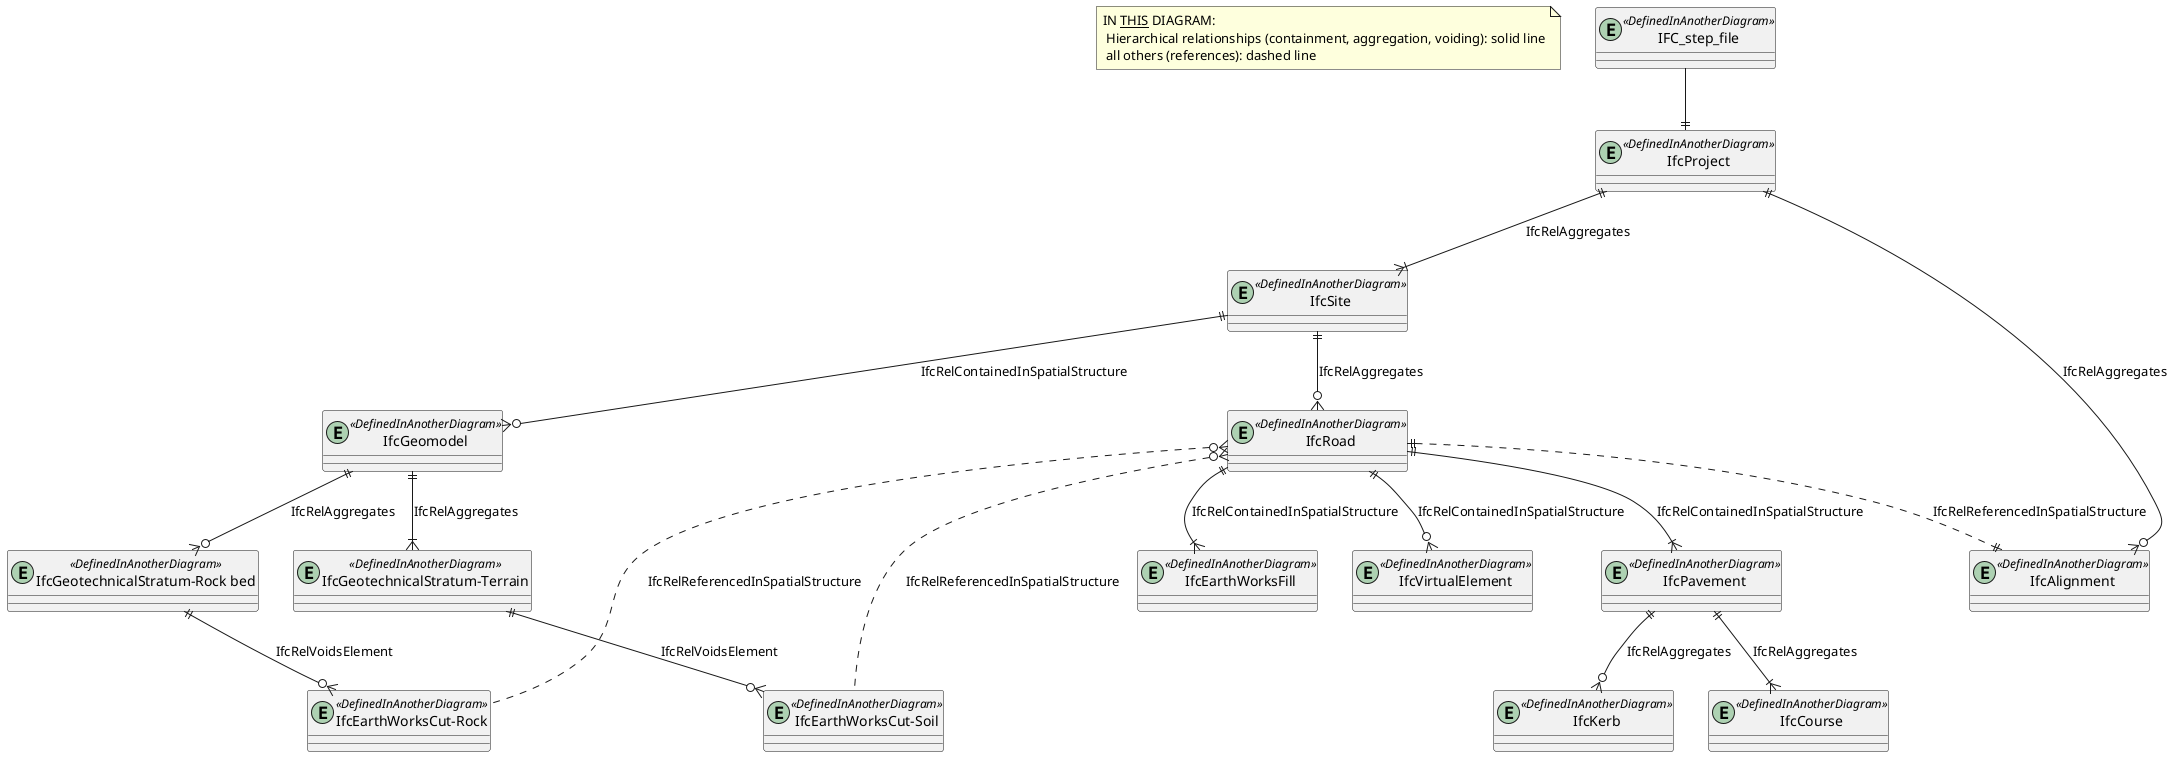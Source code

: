 @startuml 

note "IN <u>THIS</u> DIAGRAM:\n Hierarchical relationships (containment, aggregation, voiding): solid line\n all others (references): dashed line" as N0


entity IFC_step_file <<DefinedInAnotherDiagram>>

entity IfcProject <<DefinedInAnotherDiagram>>
IFC_step_file--||IfcProject

entity IfcSite <<DefinedInAnotherDiagram>>
IfcProject||--|{IfcSite : IfcRelAggregates


entity IfcRoad <<DefinedInAnotherDiagram>> 
IfcSite||--o{IfcRoad : IfcRelAggregates


entity IfcVirtualElement <<DefinedInAnotherDiagram>>
IfcRoad||--o{IfcVirtualElement : IfcRelContainedInSpatialStructure

entity IfcGeomodel <<DefinedInAnotherDiagram>>

IfcSite||--o{IfcGeomodel : IfcRelContainedInSpatialStructure

entity "IfcGeotechnicalStratum-Terrain" <<DefinedInAnotherDiagram>>
IfcGeomodel||--|{"IfcGeotechnicalStratum-Terrain":IfcRelAggregates
entity "IfcGeotechnicalStratum-Rock bed" <<DefinedInAnotherDiagram>>
IfcGeomodel||--o{"IfcGeotechnicalStratum-Rock bed":IfcRelAggregates


entity IfcPavement <<DefinedInAnotherDiagram>>
IfcRoad||--|{IfcPavement : IfcRelContainedInSpatialStructure

entity "IfcEarthWorksCut-Rock" <<DefinedInAnotherDiagram>>
IfcRoad}o.."IfcEarthWorksCut-Rock": IfcRelReferencedInSpatialStructure
entity "IfcEarthWorksCut-Soil" <<DefinedInAnotherDiagram>>
IfcRoad}o.."IfcEarthWorksCut-Soil": IfcRelReferencedInSpatialStructure


"IfcGeotechnicalStratum-Rock bed"||--o{"IfcEarthWorksCut-Rock" : IfcRelVoidsElement
"IfcGeotechnicalStratum-Terrain"||--o{"IfcEarthWorksCut-Soil" : IfcRelVoidsElement

entity IfcEarthWorksFill <<DefinedInAnotherDiagram>>
IfcRoad||--|{IfcEarthWorksFill : IfcRelContainedInSpatialStructure

entity IfcCourse <<DefinedInAnotherDiagram>>
IfcPavement||--|{IfcCourse :IfcRelAggregates

entity IfcKerb <<DefinedInAnotherDiagram>>
IfcPavement||--o{IfcKerb :IfcRelAggregates

entity IfcAlignment <<DefinedInAnotherDiagram>>
IfcProject||--o{IfcAlignment : IfcRelAggregates

IfcRoad||..||IfcAlignment : IfcRelReferencedInSpatialStructure

@enduml
